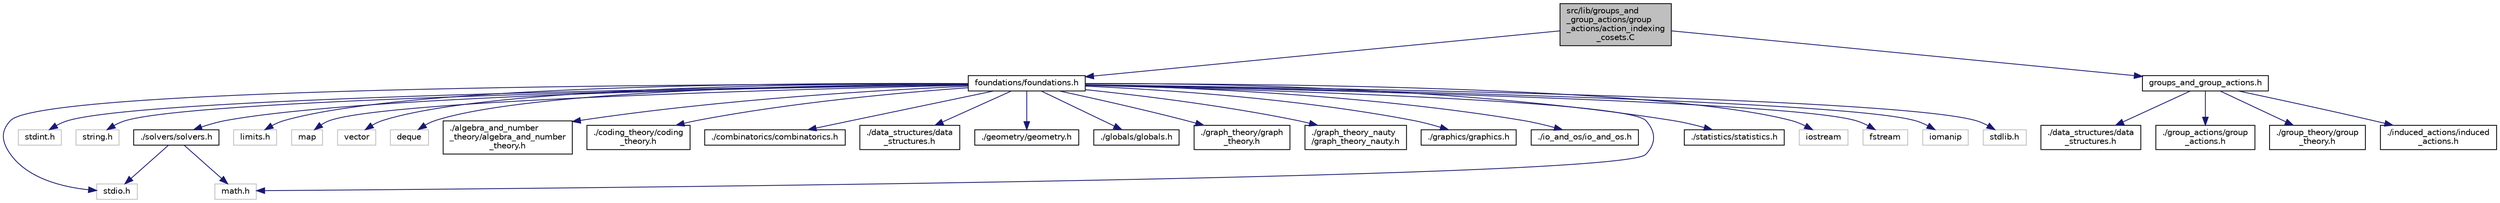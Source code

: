digraph "src/lib/groups_and_group_actions/group_actions/action_indexing_cosets.C"
{
  edge [fontname="Helvetica",fontsize="10",labelfontname="Helvetica",labelfontsize="10"];
  node [fontname="Helvetica",fontsize="10",shape=record];
  Node0 [label="src/lib/groups_and\l_group_actions/group\l_actions/action_indexing\l_cosets.C",height=0.2,width=0.4,color="black", fillcolor="grey75", style="filled", fontcolor="black"];
  Node0 -> Node1 [color="midnightblue",fontsize="10",style="solid",fontname="Helvetica"];
  Node1 [label="foundations/foundations.h",height=0.2,width=0.4,color="black", fillcolor="white", style="filled",URL="$d5/da7/foundations_8h.html"];
  Node1 -> Node2 [color="midnightblue",fontsize="10",style="solid",fontname="Helvetica"];
  Node2 [label="iostream",height=0.2,width=0.4,color="grey75", fillcolor="white", style="filled"];
  Node1 -> Node3 [color="midnightblue",fontsize="10",style="solid",fontname="Helvetica"];
  Node3 [label="fstream",height=0.2,width=0.4,color="grey75", fillcolor="white", style="filled"];
  Node1 -> Node4 [color="midnightblue",fontsize="10",style="solid",fontname="Helvetica"];
  Node4 [label="iomanip",height=0.2,width=0.4,color="grey75", fillcolor="white", style="filled"];
  Node1 -> Node5 [color="midnightblue",fontsize="10",style="solid",fontname="Helvetica"];
  Node5 [label="stdlib.h",height=0.2,width=0.4,color="grey75", fillcolor="white", style="filled"];
  Node1 -> Node6 [color="midnightblue",fontsize="10",style="solid",fontname="Helvetica"];
  Node6 [label="stdio.h",height=0.2,width=0.4,color="grey75", fillcolor="white", style="filled"];
  Node1 -> Node7 [color="midnightblue",fontsize="10",style="solid",fontname="Helvetica"];
  Node7 [label="stdint.h",height=0.2,width=0.4,color="grey75", fillcolor="white", style="filled"];
  Node1 -> Node8 [color="midnightblue",fontsize="10",style="solid",fontname="Helvetica"];
  Node8 [label="string.h",height=0.2,width=0.4,color="grey75", fillcolor="white", style="filled"];
  Node1 -> Node9 [color="midnightblue",fontsize="10",style="solid",fontname="Helvetica"];
  Node9 [label="math.h",height=0.2,width=0.4,color="grey75", fillcolor="white", style="filled"];
  Node1 -> Node10 [color="midnightblue",fontsize="10",style="solid",fontname="Helvetica"];
  Node10 [label="limits.h",height=0.2,width=0.4,color="grey75", fillcolor="white", style="filled"];
  Node1 -> Node11 [color="midnightblue",fontsize="10",style="solid",fontname="Helvetica"];
  Node11 [label="map",height=0.2,width=0.4,color="grey75", fillcolor="white", style="filled"];
  Node1 -> Node12 [color="midnightblue",fontsize="10",style="solid",fontname="Helvetica"];
  Node12 [label="vector",height=0.2,width=0.4,color="grey75", fillcolor="white", style="filled"];
  Node1 -> Node13 [color="midnightblue",fontsize="10",style="solid",fontname="Helvetica"];
  Node13 [label="deque",height=0.2,width=0.4,color="grey75", fillcolor="white", style="filled"];
  Node1 -> Node14 [color="midnightblue",fontsize="10",style="solid",fontname="Helvetica"];
  Node14 [label="./algebra_and_number\l_theory/algebra_and_number\l_theory.h",height=0.2,width=0.4,color="black", fillcolor="white", style="filled",URL="$de/dc5/algebra__and__number__theory_8h.html"];
  Node1 -> Node15 [color="midnightblue",fontsize="10",style="solid",fontname="Helvetica"];
  Node15 [label="./coding_theory/coding\l_theory.h",height=0.2,width=0.4,color="black", fillcolor="white", style="filled",URL="$d6/df5/coding__theory_8h.html"];
  Node1 -> Node16 [color="midnightblue",fontsize="10",style="solid",fontname="Helvetica"];
  Node16 [label="./combinatorics/combinatorics.h",height=0.2,width=0.4,color="black", fillcolor="white", style="filled",URL="$d2/d23/combinatorics_8h.html"];
  Node1 -> Node17 [color="midnightblue",fontsize="10",style="solid",fontname="Helvetica"];
  Node17 [label="./data_structures/data\l_structures.h",height=0.2,width=0.4,color="black", fillcolor="white", style="filled",URL="$d5/de2/foundations_2data__structures_2data__structures_8h.html"];
  Node1 -> Node18 [color="midnightblue",fontsize="10",style="solid",fontname="Helvetica"];
  Node18 [label="./geometry/geometry.h",height=0.2,width=0.4,color="black", fillcolor="white", style="filled",URL="$d4/d67/geometry_8h.html"];
  Node1 -> Node19 [color="midnightblue",fontsize="10",style="solid",fontname="Helvetica"];
  Node19 [label="./globals/globals.h",height=0.2,width=0.4,color="black", fillcolor="white", style="filled",URL="$d5/d87/globals_8h.html"];
  Node1 -> Node20 [color="midnightblue",fontsize="10",style="solid",fontname="Helvetica"];
  Node20 [label="./graph_theory/graph\l_theory.h",height=0.2,width=0.4,color="black", fillcolor="white", style="filled",URL="$d7/d7e/graph__theory_8h.html"];
  Node1 -> Node21 [color="midnightblue",fontsize="10",style="solid",fontname="Helvetica"];
  Node21 [label="./graph_theory_nauty\l/graph_theory_nauty.h",height=0.2,width=0.4,color="black", fillcolor="white", style="filled",URL="$d5/de6/graph__theory__nauty_8h.html"];
  Node1 -> Node22 [color="midnightblue",fontsize="10",style="solid",fontname="Helvetica"];
  Node22 [label="./graphics/graphics.h",height=0.2,width=0.4,color="black", fillcolor="white", style="filled",URL="$d7/d04/graphics_8h.html"];
  Node1 -> Node23 [color="midnightblue",fontsize="10",style="solid",fontname="Helvetica"];
  Node23 [label="./io_and_os/io_and_os.h",height=0.2,width=0.4,color="black", fillcolor="white", style="filled",URL="$d5/db4/io__and__os_8h.html"];
  Node1 -> Node24 [color="midnightblue",fontsize="10",style="solid",fontname="Helvetica"];
  Node24 [label="./solvers/solvers.h",height=0.2,width=0.4,color="black", fillcolor="white", style="filled",URL="$da/dd4/solvers_8h.html"];
  Node24 -> Node6 [color="midnightblue",fontsize="10",style="solid",fontname="Helvetica"];
  Node24 -> Node9 [color="midnightblue",fontsize="10",style="solid",fontname="Helvetica"];
  Node1 -> Node25 [color="midnightblue",fontsize="10",style="solid",fontname="Helvetica"];
  Node25 [label="./statistics/statistics.h",height=0.2,width=0.4,color="black", fillcolor="white", style="filled",URL="$d7/dc5/statistics_8h.html"];
  Node0 -> Node26 [color="midnightblue",fontsize="10",style="solid",fontname="Helvetica"];
  Node26 [label="groups_and_group_actions.h",height=0.2,width=0.4,color="black", fillcolor="white", style="filled",URL="$d8/db2/groups__and__group__actions_8h.html"];
  Node26 -> Node27 [color="midnightblue",fontsize="10",style="solid",fontname="Helvetica"];
  Node27 [label="./data_structures/data\l_structures.h",height=0.2,width=0.4,color="black", fillcolor="white", style="filled",URL="$dc/d9b/groups__and__group__actions_2data__structures_2data__structures_8h.html"];
  Node26 -> Node28 [color="midnightblue",fontsize="10",style="solid",fontname="Helvetica"];
  Node28 [label="./group_actions/group\l_actions.h",height=0.2,width=0.4,color="black", fillcolor="white", style="filled",URL="$dc/dd4/group__actions_8h.html"];
  Node26 -> Node29 [color="midnightblue",fontsize="10",style="solid",fontname="Helvetica"];
  Node29 [label="./group_theory/group\l_theory.h",height=0.2,width=0.4,color="black", fillcolor="white", style="filled",URL="$d2/d3a/group__theory_8h.html"];
  Node26 -> Node30 [color="midnightblue",fontsize="10",style="solid",fontname="Helvetica"];
  Node30 [label="./induced_actions/induced\l_actions.h",height=0.2,width=0.4,color="black", fillcolor="white", style="filled",URL="$d8/d3d/induced__actions_8h.html"];
}
